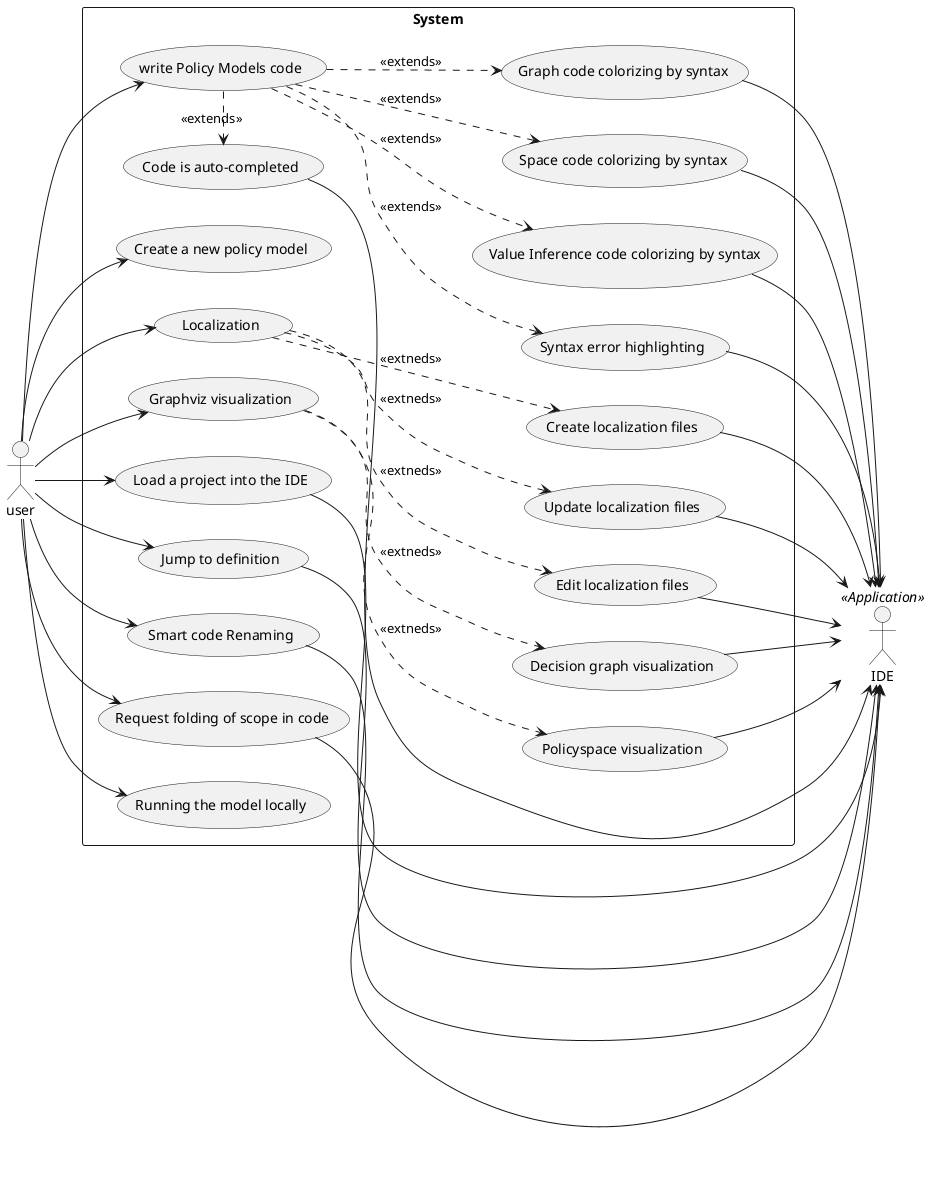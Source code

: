 
@startuml
left to right direction
skinparam packageStyle rectangle
actor user
actor IDE <<Application>>


rectangle System {

	usecase uc1 as "Create a new policy model"
	usecase uc2 as "Load a project into the IDE"
	
	usecase uc5 as "Code is auto-completed"
	usecase uc8 as "Jump to definition"
	usecase uc9 as "Smart code Renaming"
	usecase uc10 as "Request folding of scope in code"
	usecase uc6 as "Running the model locally"


	usecase writecode as "write Policy Models code"
	usecase uc3_1 as "Graph code colorizing by syntax"
	usecase uc3_2 as "Space code colorizing by syntax"
	usecase uc3_3 as "Value Inference code colorizing by syntax"
	usecase uc3_4 as "Syntax error highlighting"
	
	usecase uc7 as "Localization"
	usecase uc7_1 as "Create localization files"
	usecase uc7_2 as "Update localization files"
	usecase uc7_3 as "Edit localization files"

	usecase uc11 as "Graphviz visualization"
	usecase uc11_1 as "Decision graph visualization"
	usecase uc11_2 as "Policyspace visualization"


	user--> uc1	
	user--> uc2
	user--> writecode 
	uc3_1 --> IDE
	uc3_2 --> IDE
	uc3_3 --> IDE
	uc3_4 --> IDE
	
	writecode .down.> uc3_4 : <<extends>>
	writecode .down.> uc3_1 : <<extends>>
	writecode .down.>  uc3_2 : <<extends>>
	writecode .down.>  uc3_3 : <<extends>>
	writecode .right.> uc5 : <<extends>>
	
	uc5 --> IDE
	user--> uc6
	user--> uc7
	user--> uc8
	uc8 --> IDE
	user--> uc9 
	uc9  --> IDE
	user--> uc10
	uc10 --> IDE
	uc2--> IDE
	user --> uc11
	uc11 ..> uc11_1: <<extneds>>
	uc11 ..> uc11_2: <<extneds>>

	uc11_1 --> IDE
	uc11_2 --> IDE

	uc7_1 --> IDE
	uc7_2 --> IDE
	uc7_3 --> IDE

	uc7 ..> uc7_1 :<<extneds>>
	uc7 ..> uc7_2 :<<extneds>>
	uc7 ..> uc7_3 :<<extneds>>
}

@enduml


